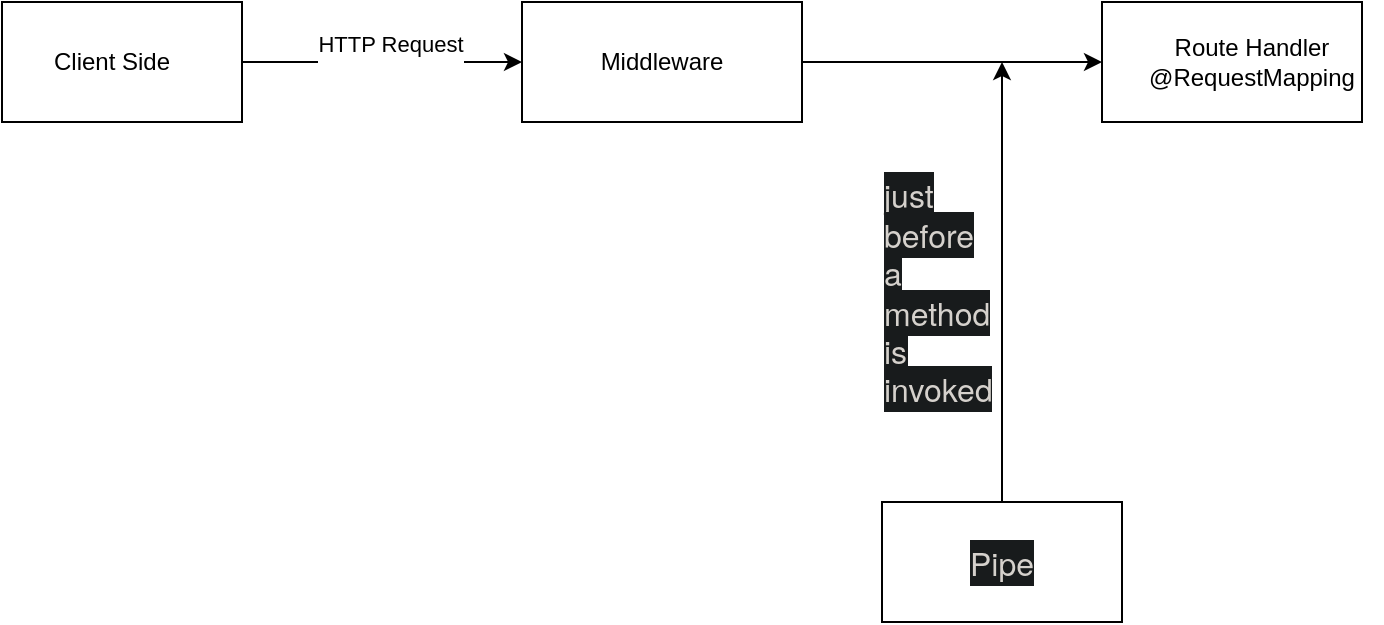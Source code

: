 <mxfile version="24.7.17">
  <diagram name="Page-1" id="RvhROOy8EDHIvVaYG3re">
    <mxGraphModel dx="1434" dy="773" grid="1" gridSize="10" guides="1" tooltips="1" connect="1" arrows="1" fold="1" page="1" pageScale="1" pageWidth="850" pageHeight="1100" math="0" shadow="0">
      <root>
        <mxCell id="0" />
        <mxCell id="1" parent="0" />
        <mxCell id="kO_9oD0ywo_4BD7q7EMd-1" value="" style="rounded=0;whiteSpace=wrap;html=1;" parent="1" vertex="1">
          <mxGeometry x="80" y="270" width="120" height="60" as="geometry" />
        </mxCell>
        <mxCell id="kO_9oD0ywo_4BD7q7EMd-2" value="" style="rounded=0;whiteSpace=wrap;html=1;" parent="1" vertex="1">
          <mxGeometry x="340" y="270" width="140" height="60" as="geometry" />
        </mxCell>
        <mxCell id="kO_9oD0ywo_4BD7q7EMd-3" value="" style="rounded=0;whiteSpace=wrap;html=1;" parent="1" vertex="1">
          <mxGeometry x="630" y="270" width="130" height="60" as="geometry" />
        </mxCell>
        <mxCell id="kO_9oD0ywo_4BD7q7EMd-11" value="" style="endArrow=classic;html=1;rounded=0;" parent="1" edge="1">
          <mxGeometry relative="1" as="geometry">
            <mxPoint x="200" y="300" as="sourcePoint" />
            <mxPoint x="340" y="300" as="targetPoint" />
          </mxGeometry>
        </mxCell>
        <mxCell id="kO_9oD0ywo_4BD7q7EMd-12" value="Label" style="edgeLabel;resizable=0;html=1;;align=center;verticalAlign=middle;" parent="kO_9oD0ywo_4BD7q7EMd-11" connectable="0" vertex="1">
          <mxGeometry relative="1" as="geometry" />
        </mxCell>
        <mxCell id="kO_9oD0ywo_4BD7q7EMd-15" value="HTTP Request&lt;div&gt;&lt;br&gt;&lt;/div&gt;" style="edgeLabel;html=1;align=center;verticalAlign=middle;resizable=0;points=[];" parent="kO_9oD0ywo_4BD7q7EMd-11" vertex="1" connectable="0">
          <mxGeometry x="0.059" y="2" relative="1" as="geometry">
            <mxPoint as="offset" />
          </mxGeometry>
        </mxCell>
        <mxCell id="kO_9oD0ywo_4BD7q7EMd-16" value="Client Side" style="text;html=1;align=center;verticalAlign=middle;whiteSpace=wrap;rounded=0;" parent="1" vertex="1">
          <mxGeometry x="80" y="285" width="110" height="30" as="geometry" />
        </mxCell>
        <mxCell id="kO_9oD0ywo_4BD7q7EMd-17" value="Route Handler&lt;br&gt;@RequestMapping" style="text;html=1;align=center;verticalAlign=middle;whiteSpace=wrap;rounded=0;" parent="1" vertex="1">
          <mxGeometry x="640" y="285" width="130" height="30" as="geometry" />
        </mxCell>
        <mxCell id="kO_9oD0ywo_4BD7q7EMd-19" value="" style="endArrow=classic;html=1;rounded=0;entryX=0;entryY=0.5;entryDx=0;entryDy=0;" parent="1" target="kO_9oD0ywo_4BD7q7EMd-3" edge="1">
          <mxGeometry width="50" height="50" relative="1" as="geometry">
            <mxPoint x="480" y="300" as="sourcePoint" />
            <mxPoint x="530" y="250" as="targetPoint" />
          </mxGeometry>
        </mxCell>
        <mxCell id="kO_9oD0ywo_4BD7q7EMd-20" value="Middleware" style="text;html=1;align=center;verticalAlign=middle;whiteSpace=wrap;rounded=0;" parent="1" vertex="1">
          <mxGeometry x="345" y="285" width="130" height="30" as="geometry" />
        </mxCell>
        <mxCell id="ehre7UueWNFRtpZjIBRR-1" value="" style="endArrow=classic;html=1;rounded=0;exitX=0.5;exitY=0;exitDx=0;exitDy=0;" edge="1" parent="1" source="ehre7UueWNFRtpZjIBRR-3">
          <mxGeometry width="50" height="50" relative="1" as="geometry">
            <mxPoint x="560" y="520" as="sourcePoint" />
            <mxPoint x="580" y="300" as="targetPoint" />
          </mxGeometry>
        </mxCell>
        <mxCell id="ehre7UueWNFRtpZjIBRR-2" value="&lt;div style=&quot;text-align: start;&quot;&gt;&lt;font face=&quot;Source Sans Pro, Helvetica Neue, sans-serif&quot; color=&quot;#d5d1cc&quot;&gt;&lt;span style=&quot;font-size: 16px; background-color: rgb(24, 27, 28);&quot;&gt;just before a method is invoked&lt;/span&gt;&lt;/font&gt;&lt;/div&gt;" style="text;html=1;align=center;verticalAlign=middle;whiteSpace=wrap;rounded=0;" vertex="1" parent="1">
          <mxGeometry x="520" y="340" width="60" height="150" as="geometry" />
        </mxCell>
        <mxCell id="ehre7UueWNFRtpZjIBRR-3" value="" style="rounded=0;whiteSpace=wrap;html=1;" vertex="1" parent="1">
          <mxGeometry x="520" y="520" width="120" height="60" as="geometry" />
        </mxCell>
        <mxCell id="ehre7UueWNFRtpZjIBRR-4" value="&lt;div style=&quot;text-align: start;&quot;&gt;&lt;font face=&quot;Source Sans Pro, Helvetica Neue, sans-serif&quot; color=&quot;#d5d1cc&quot;&gt;&lt;span style=&quot;font-size: 16px; background-color: rgb(24, 27, 28);&quot;&gt;Pipe&lt;/span&gt;&lt;/font&gt;&lt;/div&gt;" style="text;html=1;align=center;verticalAlign=middle;whiteSpace=wrap;rounded=0;" vertex="1" parent="1">
          <mxGeometry x="550" y="535" width="60" height="30" as="geometry" />
        </mxCell>
      </root>
    </mxGraphModel>
  </diagram>
</mxfile>
